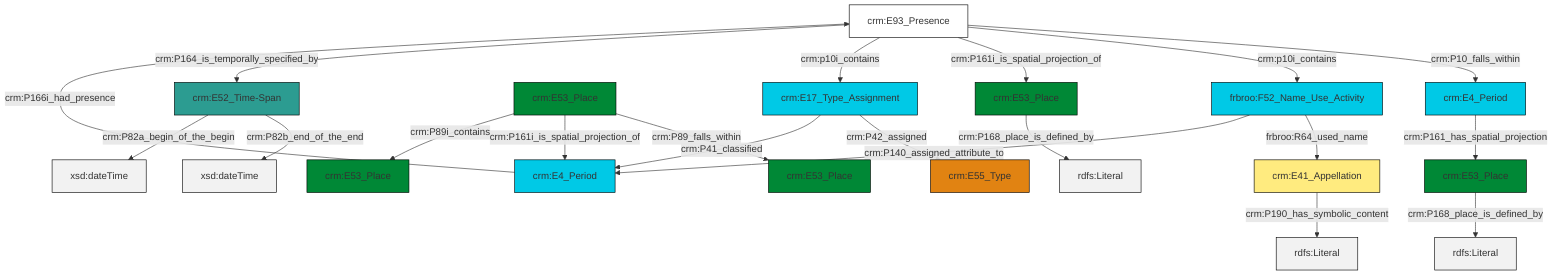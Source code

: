 graph TD
classDef Literal fill:#f2f2f2,stroke:#000000;
classDef CRM_Entity fill:#FFFFFF,stroke:#000000;
classDef Temporal_Entity fill:#00C9E6, stroke:#000000;
classDef Type fill:#E18312, stroke:#000000;
classDef Time-Span fill:#2C9C91, stroke:#000000;
classDef Appellation fill:#FFEB7F, stroke:#000000;
classDef Place fill:#008836, stroke:#000000;
classDef Persistent_Item fill:#B266B2, stroke:#000000;
classDef Conceptual_Object fill:#FFD700, stroke:#000000;
classDef Physical_Thing fill:#D2B48C, stroke:#000000;
classDef Actor fill:#f58aad, stroke:#000000;
classDef PC_Classes fill:#4ce600, stroke:#000000;
classDef Multi fill:#cccccc,stroke:#000000;

0["crm:E93_Presence"]:::CRM_Entity -->|crm:P10_falls_within| 1["crm:E4_Period"]:::Temporal_Entity
2["crm:E4_Period"]:::Temporal_Entity -->|crm:P166i_had_presence| 0["crm:E93_Presence"]:::CRM_Entity
3["frbroo:F52_Name_Use_Activity"]:::Temporal_Entity -->|frbroo:R64_used_name| 4["crm:E41_Appellation"]:::Appellation
3["frbroo:F52_Name_Use_Activity"]:::Temporal_Entity -->|crm:P140_assigned_attribute_to| 2["crm:E4_Period"]:::Temporal_Entity
5["crm:E53_Place"]:::Place -->|crm:P168_place_is_defined_by| 6[rdfs:Literal]:::Literal
7["crm:E53_Place"]:::Place -->|crm:P89_falls_within| 8["crm:E53_Place"]:::Place
0["crm:E93_Presence"]:::CRM_Entity -->|crm:p10i_contains| 3["frbroo:F52_Name_Use_Activity"]:::Temporal_Entity
17["crm:E52_Time-Span"]:::Time-Span -->|crm:P82b_end_of_the_end| 18[xsd:dateTime]:::Literal
7["crm:E53_Place"]:::Place -->|crm:P161i_is_spatial_projection_of| 2["crm:E4_Period"]:::Temporal_Entity
0["crm:E93_Presence"]:::CRM_Entity -->|crm:P161i_is_spatial_projection_of| 14["crm:E53_Place"]:::Place
7["crm:E53_Place"]:::Place -->|crm:P89i_contains| 24["crm:E53_Place"]:::Place
4["crm:E41_Appellation"]:::Appellation -->|crm:P190_has_symbolic_content| 25[rdfs:Literal]:::Literal
0["crm:E93_Presence"]:::CRM_Entity -->|crm:p10i_contains| 22["crm:E17_Type_Assignment"]:::Temporal_Entity
22["crm:E17_Type_Assignment"]:::Temporal_Entity -->|crm:P42_assigned| 12["crm:E55_Type"]:::Type
14["crm:E53_Place"]:::Place -->|crm:P168_place_is_defined_by| 28[rdfs:Literal]:::Literal
17["crm:E52_Time-Span"]:::Time-Span -->|crm:P82a_begin_of_the_begin| 29[xsd:dateTime]:::Literal
0["crm:E93_Presence"]:::CRM_Entity -->|crm:P164_is_temporally_specified_by| 17["crm:E52_Time-Span"]:::Time-Span
22["crm:E17_Type_Assignment"]:::Temporal_Entity -->|crm:P41_classified| 2["crm:E4_Period"]:::Temporal_Entity
1["crm:E4_Period"]:::Temporal_Entity -->|crm:P161_has_spatial_projection| 5["crm:E53_Place"]:::Place